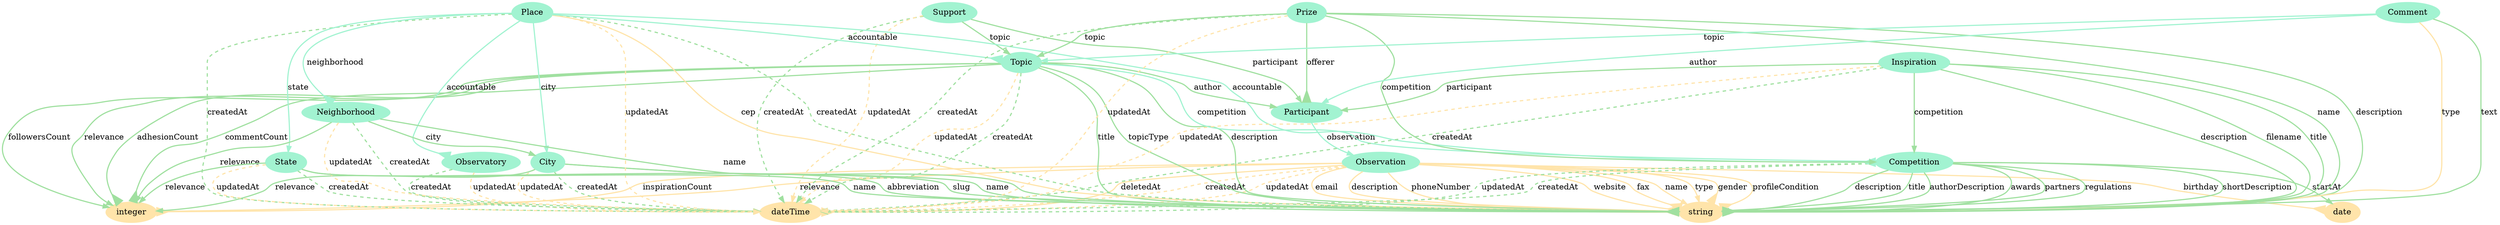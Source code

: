 digraph  {
	node [label="\N"];
	Observation	 [color="#A2F3D1",
		style=filled];
	1	 [color="#FFE4AA",
		label=dateTime,
		style=filled];
	Observation -> 1 [key="Observation-1-1",
	color="#FFE4AA",
	label=createdAt,
	penwidth=2,
	style=dashed];
Observation -> 1 [key="Observation-1-9",
color="#FFE4AA",
label=updatedAt,
penwidth=2,
style=dashed];
Observation -> 1 [key="Observation-1-13",
arrowhead=inv,
arrowsize=2.0,
color="#FFE4AA",
label=deletedAt,
penwidth=2];
2 [color="#FFE4AA",
label=string,
style=filled];
Observation -> 2 [key="Observation-2-2",
color="#FFE4AA",
label=name,
penwidth=2];
Observation -> 2 [key="Observation-2-3",
color="#FFE4AA",
label=type,
penwidth=2];
Observation -> 2 [key="Observation-2-5",
arrowhead=inv,
arrowsize=2.0,
color="#FFE4AA",
label=gender,
penwidth=2];
Observation -> 2 [key="Observation-2-6",
arrowhead=inv,
arrowsize=2.0,
color="#FFE4AA",
label=profileCondition,
penwidth=2];
Observation -> 2 [key="Observation-2-8",
arrowhead=inv,
arrowsize=2.0,
color="#FFE4AA",
label=email,
penwidth=2];
Observation -> 2 [key="Observation-2-10",
color="#FFE4AA",
label=description,
penwidth=2];
Observation -> 2 [key="Observation-2-11",
arrowhead=inv,
arrowsize=2.0,
color="#FFE4AA",
label=phoneNumber,
penwidth=2];
Observation -> 2 [key="Observation-2-12",
arrowhead=inv,
arrowsize=2.0,
color="#FFE4AA",
label=website,
penwidth=2];
Observation -> 2 [key="Observation-2-14",
arrowhead=inv,
arrowsize=2.0,
color="#FFE4AA",
label=fax,
penwidth=2];
3 [color="#FFE4AA",
label=date,
style=filled];
Observation -> 3 [key="Observation-3-4",
arrowhead=inv,
arrowsize=2.0,
color="#FFE4AA",
label=birthday,
penwidth=2];
4 [color="#FFE4AA",
label=integer,
style=filled];
Observation -> 4 [key="Observation-4-7",
color="#FFE4AA",
label=relevance,
penwidth=2];
Observation -> 4 [key="Observation-4-15",
arrowhead=inv,
arrowsize=2.0,
color="#FFE4AA",
label=inspirationCount,
penwidth=2];
Participant [color="#A2F3D1",
style=filled];
Participant -> Observation [key="Participant-Observation-16",
color="#A2F3D1",
label=observation,
penwidth=2];
Support [color="#A2F3D1",
style=filled];
Support -> 1 [key="Support-1-17",
color="#A0E0A0",
label=createdAt,
penwidth=2,
style=dashed];
Support -> 1 [key="Support-1-18",
color="#FFE4AA",
label=updatedAt,
penwidth=2,
style=dashed];
Support -> Participant [key="Support-Participant-19",
color="#A0E0A0",
label=participant,
penwidth=2];
Topic [color="#A2F3D1",
label=Topic,
style=filled];
Support -> Topic [key="Support-Topic-20",
color="#A0E0A0",
label=topic,
penwidth=2];
Topic -> 1 [key="Topic-1-53",
color="#A0E0A0",
label=createdAt,
penwidth=2,
style=dashed];
Topic -> 1 [key="Topic-1-58",
color="#FFE4AA",
label=updatedAt,
penwidth=2,
style=dashed];
Topic -> 2 [key="Topic-2-55",
color="#A0E0A0",
label=description,
penwidth=2];
Topic -> 2 [key="Topic-2-57",
color="#A0E0A0",
label=title,
penwidth=2];
Topic -> 2 [key="Topic-2-61",
arrowhead=inv,
arrowsize=2.0,
color="#A0E0A0",
label=topicType,
penwidth=2];
Topic -> 4 [key="Topic-4-54",
color="#A0E0A0",
label=followersCount,
penwidth=2];
Topic -> 4 [key="Topic-4-56",
color="#A0E0A0",
label=relevance,
penwidth=2];
Topic -> 4 [key="Topic-4-59",
arrowhead=inv,
arrowsize=2.0,
color="#A0E0A0",
label=adhesionCount,
penwidth=2];
Topic -> 4 [key="Topic-4-60",
arrowhead=inv,
arrowsize=2.0,
color="#A0E0A0",
label=commentCount,
penwidth=2];
Topic -> Participant [key="Topic-Participant-62",
color="#A0E0A0",
label=author,
penwidth=2];
Competition [color="#A2F3D1",
style=filled];
Topic -> Competition [key="Topic-Competition-63",
color="#A2F3D1",
label=competition,
penwidth=2];
Competition -> 1 [key="Competition-1-21",
color="#A0E0A0",
label=createdAt,
penwidth=2,
style=dashed];
Competition -> 1 [key="Competition-1-25",
color="#A0E0A0",
label=updatedAt,
penwidth=2,
style=dashed];
Competition -> 2 [key="Competition-2-22",
color="#A0E0A0",
label=description,
penwidth=2];
Competition -> 2 [key="Competition-2-24",
color="#A0E0A0",
label=title,
penwidth=2];
Competition -> 2 [key="Competition-2-26",
arrowhead=inv,
arrowsize=2.0,
color="#A0E0A0",
label=authorDescription,
penwidth=2];
Competition -> 2 [key="Competition-2-27",
arrowhead=inv,
arrowsize=2.0,
color="#A0E0A0",
label=awards,
penwidth=2];
Competition -> 2 [key="Competition-2-28",
arrowhead=inv,
arrowsize=2.0,
color="#A0E0A0",
label=partners,
penwidth=2];
Competition -> 2 [key="Competition-2-29",
arrowhead=inv,
arrowsize=2.0,
color="#A0E0A0",
label=regulations,
penwidth=2];
Competition -> 2 [key="Competition-2-30",
arrowhead=inv,
arrowsize=2.0,
color="#A0E0A0",
label=shortDescription,
penwidth=2];
Competition -> 3 [key="Competition-3-23",
color="#A0E0A0",
label=startAt,
penwidth=2];
City [color="#A2F3D1",
style=filled];
City -> 1 [key="City-1-31",
color="#A0E0A0",
label=createdAt,
penwidth=2,
style=dashed];
City -> 1 [key="City-1-35",
color="#FFE4AA",
label=updatedAt,
penwidth=2,
style=dashed];
City -> 2 [key="City-2-32",
color="#A0E0A0",
label=name,
penwidth=2];
City -> 2 [key="City-2-33",
arrowhead=inv,
arrowsize=2.0,
color="#A0E0A0",
label=slug,
penwidth=2];
City -> 4 [key="City-4-34",
color="#A0E0A0",
label=relevance,
penwidth=2];
Observatory [color="#A2F3D1",
style=filled];
Observatory -> 1 [key="Observatory-1-36",
color="#A0E0A0",
label=createdAt,
penwidth=2,
style=dashed];
Observatory -> 1 [key="Observatory-1-37",
color="#FFE4AA",
label=updatedAt,
penwidth=2,
style=dashed];
Place [color="#A2F3D1",
style=filled];
Place -> 1 [key="Place-1-38",
color="#A0E0A0",
label=createdAt,
penwidth=2,
style=dashed];
Place -> 1 [key="Place-1-39",
color="#FFE4AA",
label=updatedAt,
penwidth=2,
style=dashed];
Place -> 2 [key="Place-2-40",
arrowhead=inv,
arrowsize=2.0,
color="#FFE4AA",
label=cep,
penwidth=2];
Place -> 2 [key="Place-2-41",
color="#A0E0A0",
label=createdAt,
penwidth=2,
style=dashed];
Place -> Topic [key="Place-Topic-43",
arrowhead=inv,
arrowsize=2.0,
color="#A2F3D1",
label=accountable,
penwidth=2];
Place -> Competition [key="Place-Competition-47",
arrowhead=inv,
arrowsize=2.0,
color="#A2F3D1",
label=accountable,
penwidth=2];
Place -> City [key="Place-City-44",
color="#A2F3D1",
label=city,
penwidth=2];
Place -> Observatory [key="Place-Observatory-42",
arrowhead=inv,
arrowsize=2.0,
color="#A2F3D1",
label=accountable,
penwidth=2];
Neighborhood [color="#A2F3D1",
label=Neighborhood,
style=filled];
Place -> Neighborhood [key="Place-Neighborhood-45",
arrowhead=inv,
arrowsize=2.0,
color="#A2F3D1",
label=neighborhood,
penwidth=2];
State [color="#A2F3D1",
label=State,
style=filled];
Place -> State [key="Place-State-46",
color="#A2F3D1",
label=state,
penwidth=2];
Neighborhood -> 1 [key="Neighborhood-1-64",
color="#A0E0A0",
label=createdAt,
penwidth=2,
style=dashed];
Neighborhood -> 1 [key="Neighborhood-1-67",
color="#FFE4AA",
label=updatedAt,
penwidth=2,
style=dashed];
Neighborhood -> 2 [key="Neighborhood-2-65",
color="#A0E0A0",
label=name,
penwidth=2];
Neighborhood -> 4 [key="Neighborhood-4-66",
color="#A0E0A0",
label=relevance,
penwidth=2];
Neighborhood -> City [key="Neighborhood-City-68",
color="#A0E0A0",
label=city,
penwidth=2];
State -> 1 [key="State-1-48",
color="#A0E0A0",
label=createdAt,
penwidth=2,
style=dashed];
State -> 1 [key="State-1-52",
color="#FFE4AA",
label=updatedAt,
penwidth=2,
style=dashed];
State -> 2 [key="State-2-49",
color="#A0E0A0",
label=name,
penwidth=2];
State -> 2 [key="State-2-50",
arrowhead=inv,
arrowsize=2.0,
color="#A0E0A0",
label=abbreviation,
penwidth=2];
State -> 4 [key="State-4-51",
color="#A0E0A0",
label=relevance,
penwidth=2];
Prize [color="#A2F3D1",
style=filled];
Prize -> 1 [key="Prize-1-69",
color="#A0E0A0",
label=createdAt,
penwidth=2,
style=dashed];
Prize -> 1 [key="Prize-1-72",
color="#FFE4AA",
label=updatedAt,
penwidth=2,
style=dashed];
Prize -> 2 [key="Prize-2-70",
color="#A0E0A0",
label=name,
penwidth=2];
Prize -> 2 [key="Prize-2-71",
color="#A0E0A0",
label=description,
penwidth=2];
Prize -> Participant [key="Prize-Participant-75",
arrowhead=inv,
arrowsize=2.0,
color="#A0E0A0",
label=offerer,
penwidth=2];
Prize -> Topic [key="Prize-Topic-74",
color="#A0E0A0",
label=topic,
penwidth=2];
Prize -> Competition [key="Prize-Competition-73",
color="#A0E0A0",
label=competition,
penwidth=2];
Comment [color="#A2F3D1",
style=filled];
Comment -> 2 [key="Comment-2-76",
color="#A0E0A0",
label=text,
penwidth=2];
Comment -> 2 [key="Comment-2-77",
color="#FFE4AA",
label=type,
penwidth=2];
Comment -> Participant [key="Comment-Participant-78",
color="#A2F3D1",
label=author,
penwidth=2];
Comment -> Topic [key="Comment-Topic-79",
color="#A2F3D1",
label=topic,
penwidth=2];
Inspiration [color="#A2F3D1",
style=filled];
Inspiration -> 1 [key="Inspiration-1-80",
color="#A0E0A0",
label=createdAt,
penwidth=2,
style=dashed];
Inspiration -> 1 [key="Inspiration-1-84",
color="#FFE4AA",
label=updatedAt,
penwidth=2,
style=dashed];
Inspiration -> 2 [key="Inspiration-2-81",
color="#A0E0A0",
label=description,
penwidth=2];
Inspiration -> 2 [key="Inspiration-2-82",
arrowhead=inv,
arrowsize=2.0,
color="#A0E0A0",
label=filename,
penwidth=2];
Inspiration -> 2 [key="Inspiration-2-83",
color="#A0E0A0",
label=title,
penwidth=2];
Inspiration -> Participant [key="Inspiration-Participant-85",
color="#A0E0A0",
label=participant,
penwidth=2];
Inspiration -> Competition [key="Inspiration-Competition-86",
color="#A0E0A0",
label=competition,
penwidth=2];
}
